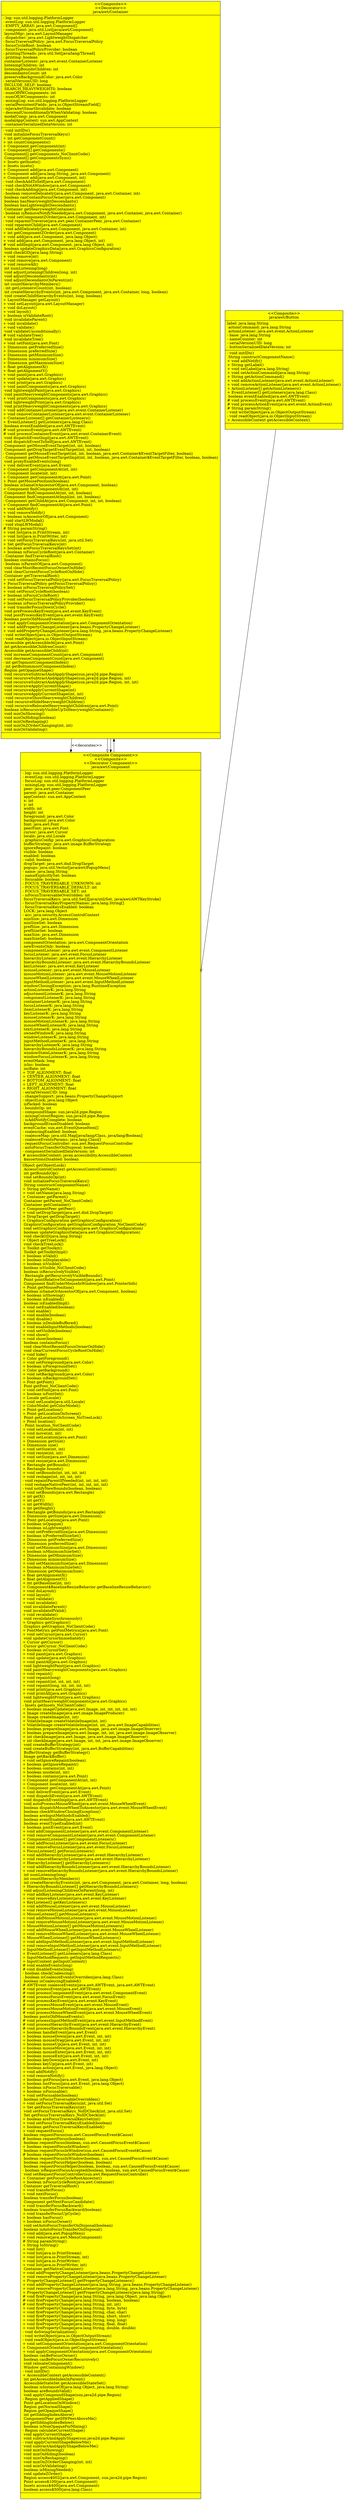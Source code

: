 digraph UML {

	node [
		shape = "record"
	]

	Container [
		label = "{\<\<Composite\>\>\n\<\<Decorator\>\>\njava/awt/Container|- log: sun.util.logging.PlatformLogger\l- eventLog: sun.util.logging.PlatformLogger\l- EMPTY_ARRAY: java.awt.Component[]\l- component: java.util.List[java/awt/Component]\l  layoutMgr: java.awt.LayoutManager\l- dispatcher: java.awt.LightweightDispatcher\l- focusTraversalPolicy: java.awt.FocusTraversalPolicy\l- focusCycleRoot: boolean\l- focusTraversalPolicyProvider: boolean\l- printingThreads: java.util.Set[java/lang/Thread]\l- printing: boolean\l  containerListener: java.awt.event.ContainerListener\l  listeningChildren: int\l  listeningBoundsChildren: int\l  descendantsCount: int\l  preserveBackgroundColor: java.awt.Color\l- serialVersionUID: long\l  INCLUDE_SELF: boolean\l  SEARCH_HEAVYWEIGHTS: boolean\l- numOfHWComponents: int\l- numOfLWComponents: int\l- mixingLog: sun.util.logging.PlatformLogger\l- serialPersistentFields: java.io.ObjectStreamField[]\l- isJavaAwtSmartInvalidate: boolean\l- descendUnconditionallyWhenValidating: boolean\l  modalComp: java.awt.Component\l  modalAppContext: sun.awt.AppContext\l- containerSerializedDataVersion: int\l|- void initIDs()\l  void initializeFocusTraversalKeys()\l+ int getComponentCount()\l+ int countComponents()\l+ Component getComponent(int)\l+ Component[] getComponents()\l  Component[] getComponents_NoClientCode()\l  Component[] getComponentsSync()\l+ Insets getInsets()\l+ Insets insets()\l+ Component add(java.awt.Component)\l+ Component add(java.lang.String, java.awt.Component)\l+ Component add(java.awt.Component, int)\l- void checkAddToSelf(java.awt.Component)\l- void checkNotAWindow(java.awt.Component)\l- void checkAdding(java.awt.Component, int)\l- boolean removeDelicately(java.awt.Component, java.awt.Container, int)\l  boolean canContainFocusOwner(java.awt.Component)\l  boolean hasHeavyweightDescendants()\l  boolean hasLightweightDescendants()\l  Container getHeavyweightContainer()\l- boolean isRemoveNotifyNeeded(java.awt.Component, java.awt.Container, java.awt.Container)\l+ void setComponentZOrder(java.awt.Component, int)\l- void reparentTraverse(java.awt.peer.ContainerPeer, java.awt.Container)\l- void reparentChild(java.awt.Component)\l- void addDelicately(java.awt.Component, java.awt.Container, int)\l+ int getComponentZOrder(java.awt.Component)\l+ void add(java.awt.Component, java.lang.Object)\l+ void add(java.awt.Component, java.lang.Object, int)\l# void addImpl(java.awt.Component, java.lang.Object, int)\l  boolean updateGraphicsData(java.awt.GraphicsConfiguration)\l  void checkGD(java.lang.String)\l+ void remove(int)\l+ void remove(java.awt.Component)\l+ void removeAll()\l  int numListening(long)\l  void adjustListeningChildren(long, int)\l  void adjustDescendants(int)\l  void adjustDecendantsOnParent(int)\l  int countHierarchyMembers()\l- int getListenersCount(int, boolean)\l  int createHierarchyEvents(int, java.awt.Component, java.awt.Container, long, boolean)\l  void createChildHierarchyEvents(int, long, boolean)\l+ LayoutManager getLayout()\l+ void setLayout(java.awt.LayoutManager)\l+ void doLayout()\l+ void layout()\l+ boolean isValidateRoot()\l  void invalidateParent()\l+ void invalidate()\l+ void validate()\l  void validateUnconditionally()\l# void validateTree()\l  void invalidateTree()\l+ void setFont(java.awt.Font)\l+ Dimension getPreferredSize()\l+ Dimension preferredSize()\l+ Dimension getMinimumSize()\l+ Dimension minimumSize()\l+ Dimension getMaximumSize()\l+ float getAlignmentX()\l+ float getAlignmentY()\l+ void paint(java.awt.Graphics)\l+ void update(java.awt.Graphics)\l+ void print(java.awt.Graphics)\l+ void paintComponents(java.awt.Graphics)\l  void lightweightPaint(java.awt.Graphics)\l  void paintHeavyweightComponents(java.awt.Graphics)\l+ void printComponents(java.awt.Graphics)\l  void lightweightPrint(java.awt.Graphics)\l  void printHeavyweightComponents(java.awt.Graphics)\l+ void addContainerListener(java.awt.event.ContainerListener)\l+ void removeContainerListener(java.awt.event.ContainerListener)\l+ ContainerListener[] getContainerListeners()\l+ EventListener[] getListeners(java.lang.Class)\l  boolean eventEnabled(java.awt.AWTEvent)\l# void processEvent(java.awt.AWTEvent)\l# void processContainerEvent(java.awt.event.ContainerEvent)\l  void dispatchEventImpl(java.awt.AWTEvent)\l  void dispatchEventToSelf(java.awt.AWTEvent)\l  Component getMouseEventTarget(int, int, boolean)\l  Component getDropTargetEventTarget(int, int, boolean)\l- Component getMouseEventTarget(int, int, boolean, java.awt.Container$EventTargetFilter, boolean)\l- Component getMouseEventTargetImpl(int, int, boolean, java.awt.Container$EventTargetFilter, boolean, boolean)\l  void proxyEnableEvents(long)\l+ void deliverEvent(java.awt.Event)\l+ Component getComponentAt(int, int)\l+ Component locate(int, int)\l+ Component getComponentAt(java.awt.Point)\l+ Point getMousePosition(boolean)\l  boolean isSameOrAncestorOf(java.awt.Component, boolean)\l+ Component findComponentAt(int, int)\l  Component findComponentAt(int, int, boolean)\l  Component findComponentAtImpl(int, int, boolean)\l- Component getChildAt(java.awt.Component, int, int, boolean)\l+ Component findComponentAt(java.awt.Point)\l+ void addNotify()\l+ void removeNotify()\l+ boolean isAncestorOf(java.awt.Component)\l- void startLWModal()\l- void stopLWModal()\l# String paramString()\l+ void list(java.io.PrintStream, int)\l+ void list(java.io.PrintWriter, int)\l+ void setFocusTraversalKeys(int, java.util.Set)\l+ Set getFocusTraversalKeys(int)\l+ boolean areFocusTraversalKeysSet(int)\l+ boolean isFocusCycleRoot(java.awt.Container)\l- Container findTraversalRoot()\l  boolean containsFocus()\l- boolean isParentOf(java.awt.Component)\l  void clearMostRecentFocusOwnerOnHide()\l  void clearCurrentFocusCycleRootOnHide()\l  Container getTraversalRoot()\l+ void setFocusTraversalPolicy(java.awt.FocusTraversalPolicy)\l+ FocusTraversalPolicy getFocusTraversalPolicy()\l+ boolean isFocusTraversalPolicySet()\l+ void setFocusCycleRoot(boolean)\l+ boolean isFocusCycleRoot()\l+ void setFocusTraversalPolicyProvider(boolean)\l+ boolean isFocusTraversalPolicyProvider()\l+ void transferFocusDownCycle()\l  void preProcessKeyEvent(java.awt.event.KeyEvent)\l  void postProcessKeyEvent(java.awt.event.KeyEvent)\l  boolean postsOldMouseEvents()\l+ void applyComponentOrientation(java.awt.ComponentOrientation)\l+ void addPropertyChangeListener(java.beans.PropertyChangeListener)\l+ void addPropertyChangeListener(java.lang.String, java.beans.PropertyChangeListener)\l- void writeObject(java.io.ObjectOutputStream)\l- void readObject(java.io.ObjectInputStream)\l  Accessible getAccessibleAt(java.awt.Point)\l  int getAccessibleChildrenCount()\l  Accessible getAccessibleChild(int)\l  void increaseComponentCount(java.awt.Component)\l  void decreaseComponentCount(java.awt.Component)\l- int getTopmostComponentIndex()\l- int getBottommostComponentIndex()\l  Region getOpaqueShape()\l  void recursiveSubtractAndApplyShape(sun.java2d.pipe.Region)\l  void recursiveSubtractAndApplyShape(sun.java2d.pipe.Region, int)\l  void recursiveSubtractAndApplyShape(sun.java2d.pipe.Region, int, int)\l  void recursiveApplyCurrentShape()\l  void recursiveApplyCurrentShape(int)\l  void recursiveApplyCurrentShape(int, int)\l- void recursiveShowHeavyweightChildren()\l- void recursiveHideHeavyweightChildren()\l- void recursiveRelocateHeavyweightChildren(java.awt.Point)\l  boolean isRecursivelyVisibleUpToHeavyweightContainer()\l  void mixOnShowing()\l  void mixOnHiding(boolean)\l  void mixOnReshaping()\l  void mixOnZOrderChanging(int, int)\l  void mixOnValidating()\l|}"
		style=filled
		fillcolor=yellow

	]

	Container -> Component [label = "\<\<decorates\>\>"]

	Component [
		label = "{\<\<Composite Component\>\>\n\<\<Composite\>\>\n\<\<Decorator Component\>\>\njava/awt/Component|- log: sun.util.logging.PlatformLogger\l- eventLog: sun.util.logging.PlatformLogger\l- focusLog: sun.util.logging.PlatformLogger\l- mixingLog: sun.util.logging.PlatformLogger\l  peer: java.awt.peer.ComponentPeer\l  parent: java.awt.Container\l  appContext: sun.awt.AppContext\l  x: int\l  y: int\l  width: int\l  height: int\l  foreground: java.awt.Color\l  background: java.awt.Color\l  font: java.awt.Font\l  peerFont: java.awt.Font\l  cursor: java.awt.Cursor\l  locale: java.util.Locale\l- graphicsConfig: java.awt.GraphicsConfiguration\l  bufferStrategy: java.awt.image.BufferStrategy\l  ignoreRepaint: boolean\l  visible: boolean\l  enabled: boolean\l- valid: boolean\l  dropTarget: java.awt.dnd.DropTarget\l  popups: java.util.Vector[java/awt/PopupMenu]\l- name: java.lang.String\l- nameExplicitlySet: boolean\l- focusable: boolean\l- FOCUS_TRAVERSABLE_UNKNOWN: int\l- FOCUS_TRAVERSABLE_DEFAULT: int\l- FOCUS_TRAVERSABLE_SET: int\l- isFocusTraversableOverridden: int\l  focusTraversalKeys: java.util.Set[][java/util/Set, java/awt/AWTKeyStroke]\l- focusTraversalKeyPropertyNames: java.lang.String[]\l- focusTraversalKeysEnabled: boolean\l  LOCK: java.lang.Object\l- acc: java.security.AccessControlContext\l  minSize: java.awt.Dimension\l  minSizeSet: boolean\l  prefSize: java.awt.Dimension\l  prefSizeSet: boolean\l  maxSize: java.awt.Dimension\l  maxSizeSet: boolean\l  componentOrientation: java.awt.ComponentOrientation\l  newEventsOnly: boolean\l  componentListener: java.awt.event.ComponentListener\l  focusListener: java.awt.event.FocusListener\l  hierarchyListener: java.awt.event.HierarchyListener\l  hierarchyBoundsListener: java.awt.event.HierarchyBoundsListener\l  keyListener: java.awt.event.KeyListener\l  mouseListener: java.awt.event.MouseListener\l  mouseMotionListener: java.awt.event.MouseMotionListener\l  mouseWheelListener: java.awt.event.MouseWheelListener\l  inputMethodListener: java.awt.event.InputMethodListener\l  windowClosingException: java.lang.RuntimeException\l  actionListenerK: java.lang.String\l  adjustmentListenerK: java.lang.String\l  componentListenerK: java.lang.String\l  containerListenerK: java.lang.String\l  focusListenerK: java.lang.String\l  itemListenerK: java.lang.String\l  keyListenerK: java.lang.String\l  mouseListenerK: java.lang.String\l  mouseMotionListenerK: java.lang.String\l  mouseWheelListenerK: java.lang.String\l  textListenerK: java.lang.String\l  ownedWindowK: java.lang.String\l  windowListenerK: java.lang.String\l  inputMethodListenerK: java.lang.String\l  hierarchyListenerK: java.lang.String\l  hierarchyBoundsListenerK: java.lang.String\l  windowStateListenerK: java.lang.String\l  windowFocusListenerK: java.lang.String\l  eventMask: long\l  isInc: boolean\l  incRate: int\l+ TOP_ALIGNMENT: float\l+ CENTER_ALIGNMENT: float\l+ BOTTOM_ALIGNMENT: float\l+ LEFT_ALIGNMENT: float\l+ RIGHT_ALIGNMENT: float\l- serialVersionUID: long\l- changeSupport: java.beans.PropertyChangeSupport\l- objectLock: java.lang.Object\l  isPacked: boolean\l- boundsOp: int\l- compoundShape: sun.java2d.pipe.Region\l- mixingCutoutRegion: sun.java2d.pipe.Region\l- isAddNotifyComplete: boolean\l  backgroundEraseDisabled: boolean\l  eventCache: sun.awt.EventQueueItem[]\l- coalescingEnabled: boolean\l- coalesceMap: java.util.Map[java/lang/Class, java/lang/Boolean]\l- coalesceEventsParams: java.lang.Class[]\l- requestFocusController: sun.awt.RequestFocusController\l- autoFocusTransferOnDisposal: boolean\l- componentSerializedDataVersion: int\l# accessibleContext: javax.accessibility.AccessibleContext\l  $assertionsDisabled: boolean\l|  Object getObjectLock()\l  AccessControlContext getAccessControlContext()\l  int getBoundsOp()\l  void setBoundsOp(int)\l  void initializeFocusTraversalKeys()\l  String constructComponentName()\l+ String getName()\l+ void setName(java.lang.String)\l+ Container getParent()\l  Container getParent_NoClientCode()\l  Container getContainer()\l+ ComponentPeer getPeer()\l+ void setDropTarget(java.awt.dnd.DropTarget)\l+ DropTarget getDropTarget()\l+ GraphicsConfiguration getGraphicsConfiguration()\l  GraphicsConfiguration getGraphicsConfiguration_NoClientCode()\l  void setGraphicsConfiguration(java.awt.GraphicsConfiguration)\l  boolean updateGraphicsData(java.awt.GraphicsConfiguration)\l  void checkGD(java.lang.String)\l+ Object getTreeLock()\l  void checkTreeLock()\l+ Toolkit getToolkit()\l  Toolkit getToolkitImpl()\l+ boolean isValid()\l+ boolean isDisplayable()\l+ boolean isVisible()\l  boolean isVisible_NoClientCode()\l  boolean isRecursivelyVisible()\l- Rectangle getRecursivelyVisibleBounds()\l  Point pointRelativeToComponent(java.awt.Point)\l  Component findUnderMouseInWindow(java.awt.PointerInfo)\l+ Point getMousePosition()\l  boolean isSameOrAncestorOf(java.awt.Component, boolean)\l+ boolean isShowing()\l+ boolean isEnabled()\l  boolean isEnabledImpl()\l+ void setEnabled(boolean)\l+ void enable()\l+ void enable(boolean)\l+ void disable()\l+ boolean isDoubleBuffered()\l+ void enableInputMethods(boolean)\l+ void setVisible(boolean)\l+ void show()\l+ void show(boolean)\l  boolean containsFocus()\l  void clearMostRecentFocusOwnerOnHide()\l  void clearCurrentFocusCycleRootOnHide()\l+ void hide()\l+ Color getForeground()\l+ void setForeground(java.awt.Color)\l+ boolean isForegroundSet()\l+ Color getBackground()\l+ void setBackground(java.awt.Color)\l+ boolean isBackgroundSet()\l+ Font getFont()\l  Font getFont_NoClientCode()\l+ void setFont(java.awt.Font)\l+ boolean isFontSet()\l+ Locale getLocale()\l+ void setLocale(java.util.Locale)\l+ ColorModel getColorModel()\l+ Point getLocation()\l+ Point getLocationOnScreen()\l  Point getLocationOnScreen_NoTreeLock()\l+ Point location()\l- Point location_NoClientCode()\l+ void setLocation(int, int)\l+ void move(int, int)\l+ void setLocation(java.awt.Point)\l+ Dimension getSize()\l+ Dimension size()\l+ void setSize(int, int)\l+ void resize(int, int)\l+ void setSize(java.awt.Dimension)\l+ void resize(java.awt.Dimension)\l+ Rectangle getBounds()\l+ Rectangle bounds()\l+ void setBounds(int, int, int, int)\l+ void reshape(int, int, int, int)\l- void repaintParentIfNeeded(int, int, int, int)\l- void reshapeNativePeer(int, int, int, int, int)\l- void notifyNewBounds(boolean, boolean)\l+ void setBounds(java.awt.Rectangle)\l+ int getX()\l+ int getY()\l+ int getWidth()\l+ int getHeight()\l+ Rectangle getBounds(java.awt.Rectangle)\l+ Dimension getSize(java.awt.Dimension)\l+ Point getLocation(java.awt.Point)\l+ boolean isOpaque()\l+ boolean isLightweight()\l+ void setPreferredSize(java.awt.Dimension)\l+ boolean isPreferredSizeSet()\l+ Dimension getPreferredSize()\l+ Dimension preferredSize()\l+ void setMinimumSize(java.awt.Dimension)\l+ boolean isMinimumSizeSet()\l+ Dimension getMinimumSize()\l+ Dimension minimumSize()\l+ void setMaximumSize(java.awt.Dimension)\l+ boolean isMaximumSizeSet()\l+ Dimension getMaximumSize()\l+ float getAlignmentX()\l+ float getAlignmentY()\l+ int getBaseline(int, int)\l+ Component$BaselineResizeBehavior getBaselineResizeBehavior()\l+ void doLayout()\l+ void layout()\l+ void validate()\l+ void invalidate()\l  void invalidateParent()\l  void invalidateIfValid()\l+ void revalidate()\l  void revalidateSynchronously()\l+ Graphics getGraphics()\l  Graphics getGraphics_NoClientCode()\l+ FontMetrics getFontMetrics(java.awt.Font)\l+ void setCursor(java.awt.Cursor)\l  void updateCursorImmediately()\l+ Cursor getCursor()\l  Cursor getCursor_NoClientCode()\l+ boolean isCursorSet()\l+ void paint(java.awt.Graphics)\l+ void update(java.awt.Graphics)\l+ void paintAll(java.awt.Graphics)\l  void lightweightPaint(java.awt.Graphics)\l  void paintHeavyweightComponents(java.awt.Graphics)\l+ void repaint()\l+ void repaint(long)\l+ void repaint(int, int, int, int)\l+ void repaint(long, int, int, int, int)\l+ void print(java.awt.Graphics)\l+ void printAll(java.awt.Graphics)\l  void lightweightPrint(java.awt.Graphics)\l  void printHeavyweightComponents(java.awt.Graphics)\l- Insets getInsets_NoClientCode()\l+ boolean imageUpdate(java.awt.Image, int, int, int, int, int)\l+ Image createImage(java.awt.image.ImageProducer)\l+ Image createImage(int, int)\l+ VolatileImage createVolatileImage(int, int)\l+ VolatileImage createVolatileImage(int, int, java.awt.ImageCapabilities)\l+ boolean prepareImage(java.awt.Image, java.awt.image.ImageObserver)\l+ boolean prepareImage(java.awt.Image, int, int, java.awt.image.ImageObserver)\l+ int checkImage(java.awt.Image, java.awt.image.ImageObserver)\l+ int checkImage(java.awt.Image, int, int, java.awt.image.ImageObserver)\l  void createBufferStrategy(int)\l  void createBufferStrategy(int, java.awt.BufferCapabilities)\l  BufferStrategy getBufferStrategy()\l  Image getBackBuffer()\l+ void setIgnoreRepaint(boolean)\l+ boolean getIgnoreRepaint()\l+ boolean contains(int, int)\l+ boolean inside(int, int)\l+ boolean contains(java.awt.Point)\l+ Component getComponentAt(int, int)\l+ Component locate(int, int)\l+ Component getComponentAt(java.awt.Point)\l+ void deliverEvent(java.awt.Event)\l+ void dispatchEvent(java.awt.AWTEvent)\l  void dispatchEventImpl(java.awt.AWTEvent)\l  void autoProcessMouseWheel(java.awt.event.MouseWheelEvent)\l  boolean dispatchMouseWheelToAncestor(java.awt.event.MouseWheelEvent)\l  boolean checkWindowClosingException()\l  boolean areInputMethodsEnabled()\l  boolean eventEnabled(java.awt.AWTEvent)\l  boolean eventTypeEnabled(int)\l+ boolean postEvent(java.awt.Event)\l+ void addComponentListener(java.awt.event.ComponentListener)\l+ void removeComponentListener(java.awt.event.ComponentListener)\l+ ComponentListener[] getComponentListeners()\l+ void addFocusListener(java.awt.event.FocusListener)\l+ void removeFocusListener(java.awt.event.FocusListener)\l+ FocusListener[] getFocusListeners()\l+ void addHierarchyListener(java.awt.event.HierarchyListener)\l+ void removeHierarchyListener(java.awt.event.HierarchyListener)\l+ HierarchyListener[] getHierarchyListeners()\l+ void addHierarchyBoundsListener(java.awt.event.HierarchyBoundsListener)\l+ void removeHierarchyBoundsListener(java.awt.event.HierarchyBoundsListener)\l  int numListening(long)\l  int countHierarchyMembers()\l  int createHierarchyEvents(int, java.awt.Component, java.awt.Container, long, boolean)\l+ HierarchyBoundsListener[] getHierarchyBoundsListeners()\l  void adjustListeningChildrenOnParent(long, int)\l+ void addKeyListener(java.awt.event.KeyListener)\l+ void removeKeyListener(java.awt.event.KeyListener)\l+ KeyListener[] getKeyListeners()\l+ void addMouseListener(java.awt.event.MouseListener)\l+ void removeMouseListener(java.awt.event.MouseListener)\l+ MouseListener[] getMouseListeners()\l+ void addMouseMotionListener(java.awt.event.MouseMotionListener)\l+ void removeMouseMotionListener(java.awt.event.MouseMotionListener)\l+ MouseMotionListener[] getMouseMotionListeners()\l+ void addMouseWheelListener(java.awt.event.MouseWheelListener)\l+ void removeMouseWheelListener(java.awt.event.MouseWheelListener)\l+ MouseWheelListener[] getMouseWheelListeners()\l+ void addInputMethodListener(java.awt.event.InputMethodListener)\l+ void removeInputMethodListener(java.awt.event.InputMethodListener)\l+ InputMethodListener[] getInputMethodListeners()\l+ EventListener[] getListeners(java.lang.Class)\l+ InputMethodRequests getInputMethodRequests()\l+ InputContext getInputContext()\l# void enableEvents(long)\l# void disableEvents(long)\l- boolean checkCoalescing()\l- boolean isCoalesceEventsOverriden(java.lang.Class)\l  boolean isCoalescingEnabled()\l# AWTEvent coalesceEvents(java.awt.AWTEvent, java.awt.AWTEvent)\l# void processEvent(java.awt.AWTEvent)\l# void processComponentEvent(java.awt.event.ComponentEvent)\l# void processFocusEvent(java.awt.event.FocusEvent)\l# void processKeyEvent(java.awt.event.KeyEvent)\l# void processMouseEvent(java.awt.event.MouseEvent)\l# void processMouseMotionEvent(java.awt.event.MouseEvent)\l# void processMouseWheelEvent(java.awt.event.MouseWheelEvent)\l  boolean postsOldMouseEvents()\l# void processInputMethodEvent(java.awt.event.InputMethodEvent)\l# void processHierarchyEvent(java.awt.event.HierarchyEvent)\l# void processHierarchyBoundsEvent(java.awt.event.HierarchyEvent)\l+ boolean handleEvent(java.awt.Event)\l+ boolean mouseDown(java.awt.Event, int, int)\l+ boolean mouseDrag(java.awt.Event, int, int)\l+ boolean mouseUp(java.awt.Event, int, int)\l+ boolean mouseMove(java.awt.Event, int, int)\l+ boolean mouseEnter(java.awt.Event, int, int)\l+ boolean mouseExit(java.awt.Event, int, int)\l+ boolean keyDown(java.awt.Event, int)\l+ boolean keyUp(java.awt.Event, int)\l+ boolean action(java.awt.Event, java.lang.Object)\l+ void addNotify()\l+ void removeNotify()\l+ boolean gotFocus(java.awt.Event, java.lang.Object)\l+ boolean lostFocus(java.awt.Event, java.lang.Object)\l+ boolean isFocusTraversable()\l+ boolean isFocusable()\l+ void setFocusable(boolean)\l  boolean isFocusTraversableOverridden()\l+ void setFocusTraversalKeys(int, java.util.Set)\l+ Set getFocusTraversalKeys(int)\l  void setFocusTraversalKeys_NoIDCheck(int, java.util.Set)\l  Set getFocusTraversalKeys_NoIDCheck(int)\l+ boolean areFocusTraversalKeysSet(int)\l+ void setFocusTraversalKeysEnabled(boolean)\l+ boolean getFocusTraversalKeysEnabled()\l+ void requestFocus()\l  boolean requestFocus(sun.awt.CausedFocusEvent$Cause)\l# boolean requestFocus(boolean)\l  boolean requestFocus(boolean, sun.awt.CausedFocusEvent$Cause)\l+ boolean requestFocusInWindow()\l  boolean requestFocusInWindow(sun.awt.CausedFocusEvent$Cause)\l# boolean requestFocusInWindow(boolean)\l  boolean requestFocusInWindow(boolean, sun.awt.CausedFocusEvent$Cause)\l  boolean requestFocusHelper(boolean, boolean)\l  boolean requestFocusHelper(boolean, boolean, sun.awt.CausedFocusEvent$Cause)\l- boolean isRequestFocusAccepted(boolean, boolean, sun.awt.CausedFocusEvent$Cause)\l  void setRequestFocusController(sun.awt.RequestFocusController)\l+ Container getFocusCycleRootAncestor()\l+ boolean isFocusCycleRoot(java.awt.Container)\l  Container getTraversalRoot()\l+ void transferFocus()\l+ void nextFocus()\l  boolean transferFocus(boolean)\l  Component getNextFocusCandidate()\l+ void transferFocusBackward()\l  boolean transferFocusBackward(boolean)\l+ void transferFocusUpCycle()\l+ boolean hasFocus()\l+ boolean isFocusOwner()\l  void setAutoFocusTransferOnDisposal(boolean)\l  boolean isAutoFocusTransferOnDisposal()\l+ void add(java.awt.PopupMenu)\l+ void remove(java.awt.MenuComponent)\l# String paramString()\l+ String toString()\l+ void list()\l+ void list(java.io.PrintStream)\l+ void list(java.io.PrintStream, int)\l+ void list(java.io.PrintWriter)\l+ void list(java.io.PrintWriter, int)\l  Container getNativeContainer()\l+ void addPropertyChangeListener(java.beans.PropertyChangeListener)\l+ void removePropertyChangeListener(java.beans.PropertyChangeListener)\l+ PropertyChangeListener[] getPropertyChangeListeners()\l+ void addPropertyChangeListener(java.lang.String, java.beans.PropertyChangeListener)\l+ void removePropertyChangeListener(java.lang.String, java.beans.PropertyChangeListener)\l+ PropertyChangeListener[] getPropertyChangeListeners(java.lang.String)\l# void firePropertyChange(java.lang.String, java.lang.Object, java.lang.Object)\l# void firePropertyChange(java.lang.String, boolean, boolean)\l# void firePropertyChange(java.lang.String, int, int)\l+ void firePropertyChange(java.lang.String, byte, byte)\l+ void firePropertyChange(java.lang.String, char, char)\l+ void firePropertyChange(java.lang.String, short, short)\l+ void firePropertyChange(java.lang.String, long, long)\l+ void firePropertyChange(java.lang.String, float, float)\l+ void firePropertyChange(java.lang.String, double, double)\l- void doSwingSerialization()\l- void writeObject(java.io.ObjectOutputStream)\l- void readObject(java.io.ObjectInputStream)\l+ void setComponentOrientation(java.awt.ComponentOrientation)\l+ ComponentOrientation getComponentOrientation()\l+ void applyComponentOrientation(java.awt.ComponentOrientation)\l  boolean canBeFocusOwner()\l  boolean canBeFocusOwnerRecursively()\l  void relocateComponent()\l  Window getContainingWindow()\l- void initIDs()\l+ AccessibleContext getAccessibleContext()\l  int getAccessibleIndexInParent()\l  AccessibleStateSet getAccessibleStateSet()\l  boolean isInstanceOf(java.lang.Object, java.lang.String)\l  boolean areBoundsValid()\l  void applyCompoundShape(sun.java2d.pipe.Region)\l- Region getAppliedShape()\l  Point getLocationOnWindow()\l  Region getNormalShape()\l  Region getOpaqueShape()\l  int getSiblingIndexAbove()\l  ComponentPeer getHWPeerAboveMe()\l  int getSiblingIndexBelow()\l  boolean isNonOpaqueForMixing()\l- Region calculateCurrentShape()\l  void applyCurrentShape()\l  void subtractAndApplyShape(sun.java2d.pipe.Region)\l- void applyCurrentShapeBelowMe()\l  void subtractAndApplyShapeBelowMe()\l  void mixOnShowing()\l  void mixOnHiding(boolean)\l  void mixOnReshaping()\l  void mixOnZOrderChanging(int, int)\l  void mixOnValidating()\l  boolean isMixingNeeded()\l  void updateZOrder()\l  Region access$002(java.awt.Component, sun.java2d.pipe.Region)\l  Point access$100(java.awt.Component)\l  Insets access$400(java.awt.Component)\l  boolean access$500(java.lang.Class)\l|}"
		style=filled
		fillcolor=yellow

	]

	Button [
		label = "{\<\<Composite\>\>\njava/awt/Button|  label: java.lang.String\l  actionCommand: java.lang.String\l  actionListener: java.awt.event.ActionListener\l- base: java.lang.String\l- nameCounter: int\l- serialVersionUID: long\l- buttonSerializedDataVersion: int\l|- void initIDs()\l  String constructComponentName()\l+ void addNotify()\l+ String getLabel()\l+ void setLabel(java.lang.String)\l+ void setActionCommand(java.lang.String)\l+ String getActionCommand()\l+ void addActionListener(java.awt.event.ActionListener)\l+ void removeActionListener(java.awt.event.ActionListener)\l+ ActionListener[] getActionListeners()\l+ EventListener[] getListeners(java.lang.Class)\l  boolean eventEnabled(java.awt.AWTEvent)\l# void processEvent(java.awt.AWTEvent)\l# void processActionEvent(java.awt.event.ActionEvent)\l# String paramString()\l- void writeObject(java.io.ObjectOutputStream)\l- void readObject(java.io.ObjectInputStream)\l+ AccessibleContext getAccessibleContext()\l|}"
		style=filled
		fillcolor=yellow

	]

	edge [
		arrowhead = "empty"
	]

	Container -> Component

	Button -> Component

	edge [
		style = "dashed"
	]

	edge [
		arrowhead = "normal" style = "solid"
	]

	Container -> Component

	Component -> Container

	edge [
		arrowhead = "normal" style = "dashed"
	]

}